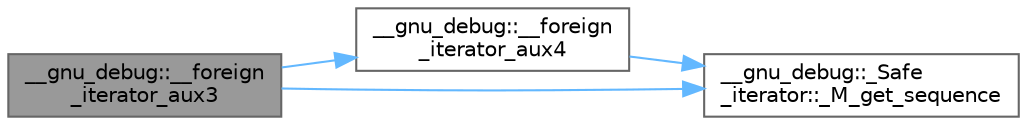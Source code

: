 digraph "__gnu_debug::__foreign_iterator_aux3"
{
 // LATEX_PDF_SIZE
  bgcolor="transparent";
  edge [fontname=Helvetica,fontsize=10,labelfontname=Helvetica,labelfontsize=10];
  node [fontname=Helvetica,fontsize=10,shape=box,height=0.2,width=0.4];
  rankdir="LR";
  Node1 [id="Node000001",label="__gnu_debug::__foreign\l_iterator_aux3",height=0.2,width=0.4,color="gray40", fillcolor="grey60", style="filled", fontcolor="black",tooltip=" "];
  Node1 -> Node2 [id="edge1_Node000001_Node000002",color="steelblue1",style="solid",tooltip=" "];
  Node2 [id="Node000002",label="__gnu_debug::__foreign\l_iterator_aux4",height=0.2,width=0.4,color="grey40", fillcolor="white", style="filled",URL="$namespace____gnu__debug.html#a751305fd2294c20ef62edf3f81a8c36a",tooltip=" "];
  Node2 -> Node3 [id="edge2_Node000002_Node000003",color="steelblue1",style="solid",tooltip=" "];
  Node3 [id="Node000003",label="__gnu_debug::_Safe\l_iterator::_M_get_sequence",height=0.2,width=0.4,color="grey40", fillcolor="white", style="filled",URL="$class____gnu__debug_1_1___safe__iterator.html#a11704a65f7bb3df9b8cf2e63745d8d66",tooltip=" "];
  Node1 -> Node3 [id="edge3_Node000001_Node000003",color="steelblue1",style="solid",tooltip=" "];
}
